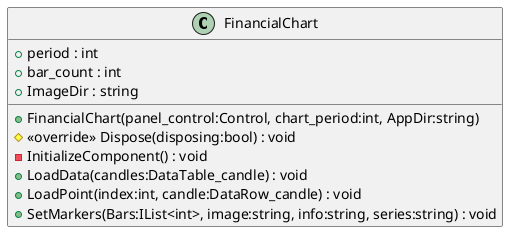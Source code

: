 @startuml
class FinancialChart {
    + period : int
    + bar_count : int
    + ImageDir : string
    + FinancialChart(panel_control:Control, chart_period:int, AppDir:string)
    # <<override>> Dispose(disposing:bool) : void
    - InitializeComponent() : void
    + LoadData(candles:DataTable_candle) : void
    + LoadPoint(index:int, candle:DataRow_candle) : void
    + SetMarkers(Bars:IList<int>, image:string, info:string, series:string) : void
}
@enduml
